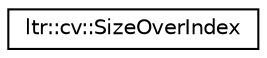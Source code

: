 digraph G
{
  edge [fontname="Helvetica",fontsize="10",labelfontname="Helvetica",labelfontsize="10"];
  node [fontname="Helvetica",fontsize="10",shape=record];
  rankdir="LR";
  Node1 [label="ltr::cv::SizeOverIndex",height=0.2,width=0.4,color="black", fillcolor="white", style="filled",URL="$structltr_1_1cv_1_1_size_over_index.html"];
}
